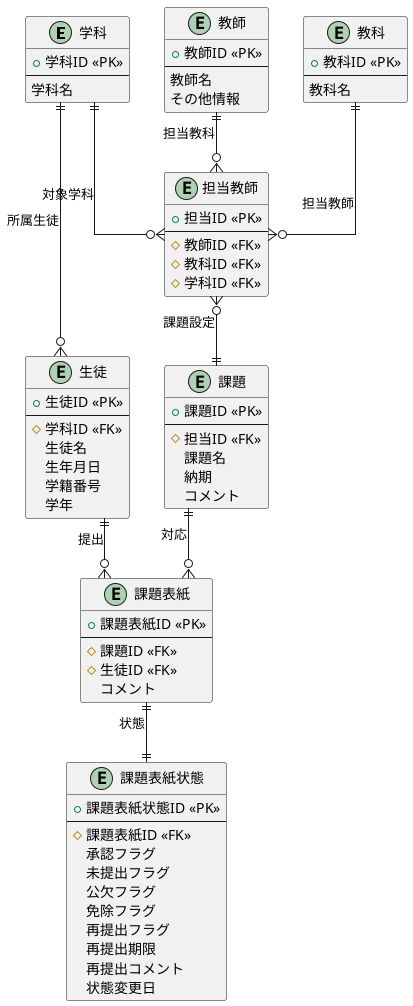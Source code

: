 @startuml ScholorSync

entity "学科" as department {
    + 学科ID <<PK>>
    --
    学科名
}

entity "生徒" as student {
    + 生徒ID <<PK>>
    --
    # 学科ID <<FK>>
    生徒名
    生年月日
    学籍番号
    学年
}

entity "教師" as teacher {
    + 教師ID <<PK>>
    --
    教師名
    その他情報
}

entity "教科" as subject {
    + 教科ID <<PK>>
    --
    教科名
}

entity "担当教師" as teacher_subject {
    + 担当ID <<PK>>
    --
    # 教師ID <<FK>>
    # 教科ID <<FK>>
    # 学科ID <<FK>>
}

entity "課題" as issue {
    + 課題ID <<PK>>
    --
    # 担当ID <<FK>>
    課題名
    納期
    コメント
}

entity "課題表紙" as issueCover {
    + 課題表紙ID <<PK>>
    --
    # 課題ID <<FK>>
    # 生徒ID <<FK>>
    コメント
}

entity "課題表紙状態" as issueCoverStatus {
    + 課題表紙状態ID <<PK>>
    --
    # 課題表紙ID <<FK>>
    承認フラグ
    未提出フラグ
    公欠フラグ
    免除フラグ
    再提出フラグ
    再提出期限
    再提出コメント
    状態変更日
}

' エンティティ間の関係を設定
department ||--o{ student : 所属生徒
department ||--o{ teacher_subject : 対象学科
teacher ||--o{ teacher_subject : 担当教科
subject ||--o{ teacher_subject : 担当教師

teacher_subject }o--|| issue : 課題設定
issue ||--o{ issueCover : 対応
student ||--o{ issueCover : 提出

issueCover ||--|| issueCoverStatus : 状態

' 線種を直交線に設定
skinparam Linetype ortho

@enduml
